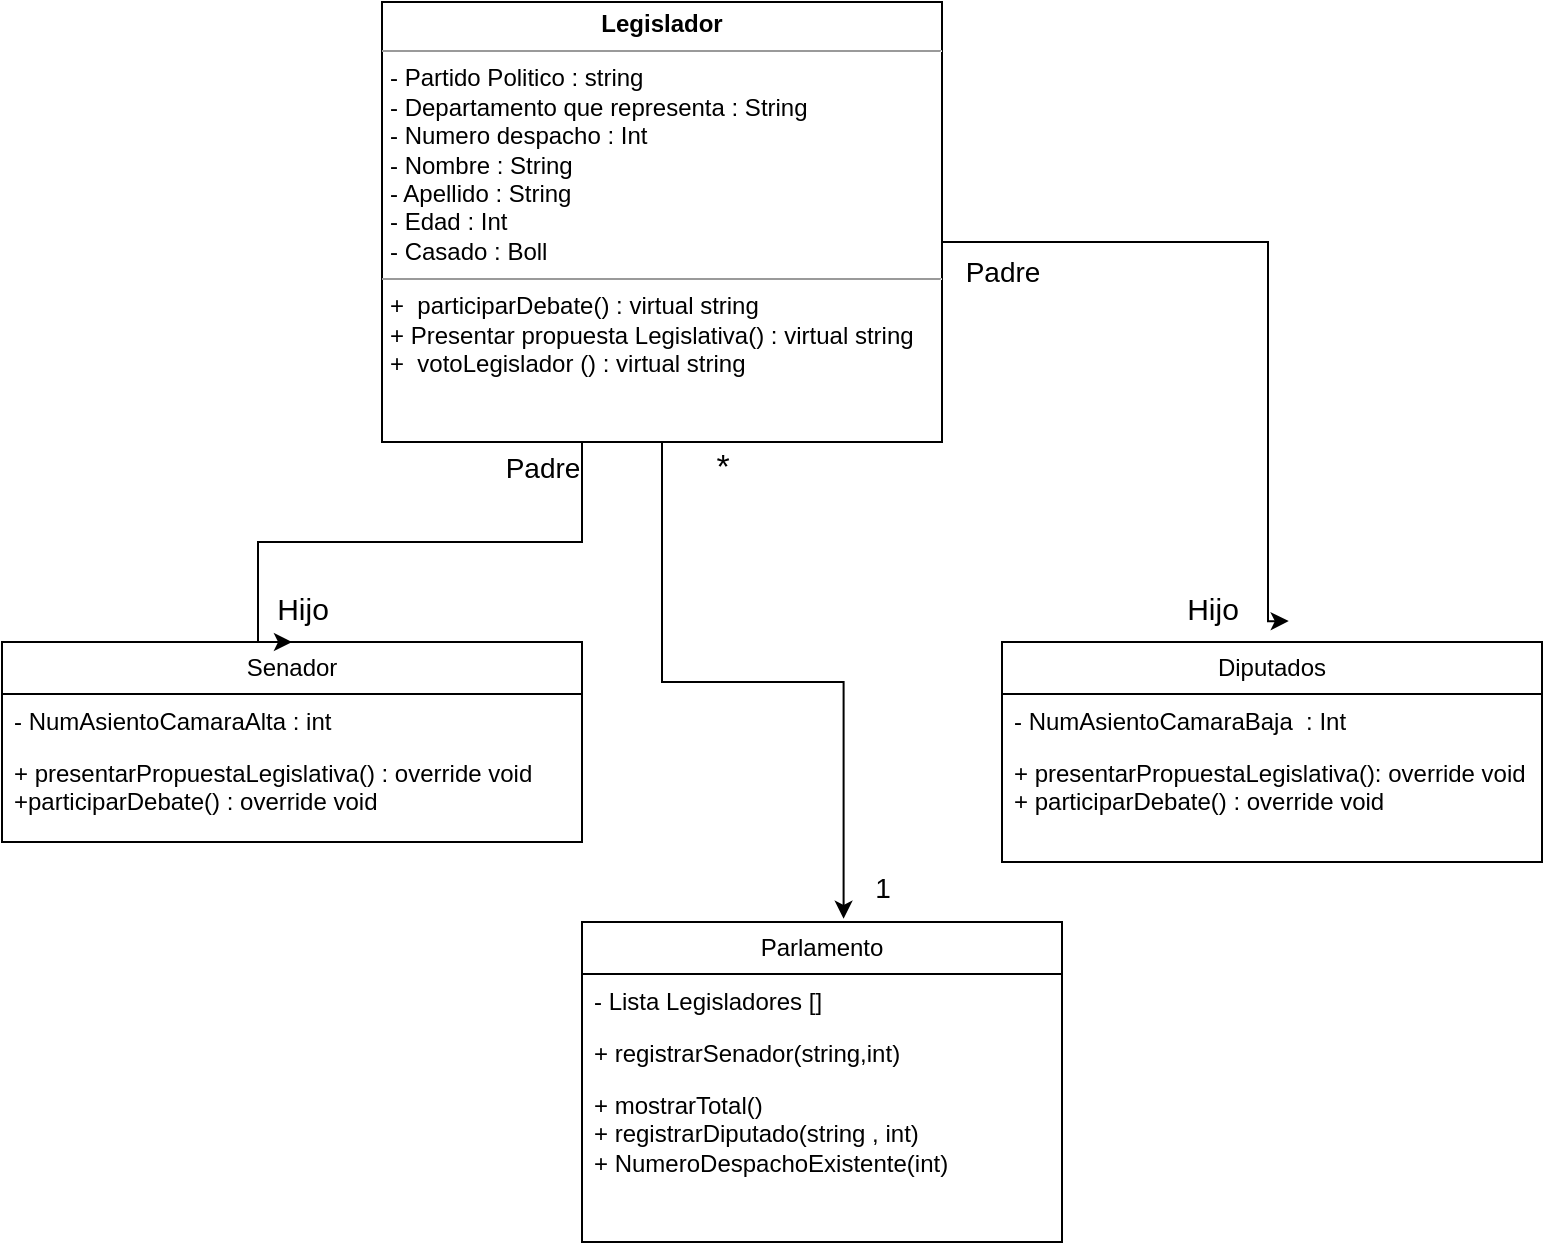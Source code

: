 <mxfile version="21.2.8" type="device">
  <diagram name="Página-1" id="UeT5eWWqkOcsrqtb8AUW">
    <mxGraphModel dx="1036" dy="606" grid="1" gridSize="10" guides="1" tooltips="1" connect="1" arrows="1" fold="1" page="1" pageScale="1" pageWidth="827" pageHeight="1169" math="0" shadow="0">
      <root>
        <mxCell id="0" />
        <mxCell id="1" parent="0" />
        <mxCell id="YwHEZ7aHF4ur9HsxNH-e-43" style="edgeStyle=orthogonalEdgeStyle;rounded=0;orthogonalLoop=1;jettySize=auto;html=1;entryX=0.5;entryY=0;entryDx=0;entryDy=0;" parent="1" source="YwHEZ7aHF4ur9HsxNH-e-18" target="YwHEZ7aHF4ur9HsxNH-e-19" edge="1">
          <mxGeometry relative="1" as="geometry">
            <Array as="points">
              <mxPoint x="330" y="590" />
              <mxPoint x="168" y="590" />
            </Array>
          </mxGeometry>
        </mxCell>
        <mxCell id="YwHEZ7aHF4ur9HsxNH-e-44" style="edgeStyle=orthogonalEdgeStyle;rounded=0;orthogonalLoop=1;jettySize=auto;html=1;entryX=0.531;entryY=-0.095;entryDx=0;entryDy=0;entryPerimeter=0;" parent="1" source="YwHEZ7aHF4ur9HsxNH-e-18" target="YwHEZ7aHF4ur9HsxNH-e-23" edge="1">
          <mxGeometry relative="1" as="geometry">
            <Array as="points">
              <mxPoint x="673" y="440" />
            </Array>
          </mxGeometry>
        </mxCell>
        <mxCell id="YwHEZ7aHF4ur9HsxNH-e-45" style="edgeStyle=orthogonalEdgeStyle;rounded=0;orthogonalLoop=1;jettySize=auto;html=1;entryX=0.545;entryY=-0.01;entryDx=0;entryDy=0;entryPerimeter=0;" parent="1" source="YwHEZ7aHF4ur9HsxNH-e-18" target="YwHEZ7aHF4ur9HsxNH-e-38" edge="1">
          <mxGeometry relative="1" as="geometry" />
        </mxCell>
        <mxCell id="YwHEZ7aHF4ur9HsxNH-e-18" value="&lt;p style=&quot;margin:0px;margin-top:4px;text-align:center;&quot;&gt;&lt;b&gt;Legislador&lt;/b&gt;&lt;/p&gt;&lt;hr size=&quot;1&quot;&gt;&lt;p style=&quot;margin:0px;margin-left:4px;&quot;&gt;- Partido Politico : string&lt;/p&gt;&lt;p style=&quot;margin:0px;margin-left:4px;&quot;&gt;- Departamento que representa : String&lt;/p&gt;&lt;p style=&quot;margin:0px;margin-left:4px;&quot;&gt;- Numero despacho : Int&lt;/p&gt;&lt;p style=&quot;margin:0px;margin-left:4px;&quot;&gt;- Nombre : String&lt;/p&gt;&lt;p style=&quot;margin:0px;margin-left:4px;&quot;&gt;- Apellido : String&lt;/p&gt;&lt;p style=&quot;margin:0px;margin-left:4px;&quot;&gt;- Edad : Int&lt;/p&gt;&lt;p style=&quot;margin:0px;margin-left:4px;&quot;&gt;- Casado : Boll&amp;nbsp;&lt;/p&gt;&lt;hr size=&quot;1&quot;&gt;&lt;p style=&quot;margin:0px;margin-left:4px;&quot;&gt;+&amp;nbsp;&amp;nbsp;participarDebate() : virtual string&lt;/p&gt;&lt;p style=&quot;margin:0px;margin-left:4px;&quot;&gt;+ Presentar propuesta Legislativa() : virtual string&lt;/p&gt;&lt;p style=&quot;margin:0px;margin-left:4px;&quot;&gt;+&amp;nbsp;&amp;nbsp;votoLegislador () : virtual string&amp;nbsp;&lt;/p&gt;&lt;p style=&quot;margin:0px;margin-left:4px;&quot;&gt;&lt;br&gt;&lt;/p&gt;" style="verticalAlign=top;align=left;overflow=fill;fontSize=12;fontFamily=Helvetica;html=1;whiteSpace=wrap;" parent="1" vertex="1">
          <mxGeometry x="230" y="320" width="280" height="220" as="geometry" />
        </mxCell>
        <mxCell id="YwHEZ7aHF4ur9HsxNH-e-19" value="Senador" style="swimlane;fontStyle=0;childLayout=stackLayout;horizontal=1;startSize=26;fillColor=none;horizontalStack=0;resizeParent=1;resizeParentMax=0;resizeLast=0;collapsible=1;marginBottom=0;whiteSpace=wrap;html=1;" parent="1" vertex="1">
          <mxGeometry x="40" y="640" width="290" height="100" as="geometry" />
        </mxCell>
        <mxCell id="YwHEZ7aHF4ur9HsxNH-e-20" value="- NumAsientoCamaraAlta : int" style="text;strokeColor=none;fillColor=none;align=left;verticalAlign=top;spacingLeft=4;spacingRight=4;overflow=hidden;rotatable=0;points=[[0,0.5],[1,0.5]];portConstraint=eastwest;whiteSpace=wrap;html=1;" parent="YwHEZ7aHF4ur9HsxNH-e-19" vertex="1">
          <mxGeometry y="26" width="290" height="26" as="geometry" />
        </mxCell>
        <mxCell id="YwHEZ7aHF4ur9HsxNH-e-21" value="+ presentarPropuestaLegislativa() : override void&lt;br&gt;+participarDebate() : override void" style="text;strokeColor=none;fillColor=none;align=left;verticalAlign=top;spacingLeft=4;spacingRight=4;overflow=hidden;rotatable=0;points=[[0,0.5],[1,0.5]];portConstraint=eastwest;whiteSpace=wrap;html=1;" parent="YwHEZ7aHF4ur9HsxNH-e-19" vertex="1">
          <mxGeometry y="52" width="290" height="48" as="geometry" />
        </mxCell>
        <mxCell id="YwHEZ7aHF4ur9HsxNH-e-23" value="Diputados" style="swimlane;fontStyle=0;childLayout=stackLayout;horizontal=1;startSize=26;fillColor=none;horizontalStack=0;resizeParent=1;resizeParentMax=0;resizeLast=0;collapsible=1;marginBottom=0;whiteSpace=wrap;html=1;" parent="1" vertex="1">
          <mxGeometry x="540" y="640" width="270" height="110" as="geometry" />
        </mxCell>
        <mxCell id="YwHEZ7aHF4ur9HsxNH-e-25" value="- NumAsientoCamaraBaja&amp;nbsp; : Int" style="text;strokeColor=none;fillColor=none;align=left;verticalAlign=top;spacingLeft=4;spacingRight=4;overflow=hidden;rotatable=0;points=[[0,0.5],[1,0.5]];portConstraint=eastwest;whiteSpace=wrap;html=1;" parent="YwHEZ7aHF4ur9HsxNH-e-23" vertex="1">
          <mxGeometry y="26" width="270" height="26" as="geometry" />
        </mxCell>
        <mxCell id="YwHEZ7aHF4ur9HsxNH-e-24" value="+ presentarPropuestaLegislativa(): override void&lt;br&gt;+&amp;nbsp;participarDebate() : override void" style="text;strokeColor=none;fillColor=none;align=left;verticalAlign=top;spacingLeft=4;spacingRight=4;overflow=hidden;rotatable=0;points=[[0,0.5],[1,0.5]];portConstraint=eastwest;whiteSpace=wrap;html=1;" parent="YwHEZ7aHF4ur9HsxNH-e-23" vertex="1">
          <mxGeometry y="52" width="270" height="58" as="geometry" />
        </mxCell>
        <mxCell id="YwHEZ7aHF4ur9HsxNH-e-38" value="Parlamento" style="swimlane;fontStyle=0;childLayout=stackLayout;horizontal=1;startSize=26;fillColor=none;horizontalStack=0;resizeParent=1;resizeParentMax=0;resizeLast=0;collapsible=1;marginBottom=0;whiteSpace=wrap;html=1;" parent="1" vertex="1">
          <mxGeometry x="330" y="780" width="240" height="160" as="geometry" />
        </mxCell>
        <mxCell id="YwHEZ7aHF4ur9HsxNH-e-39" value="- Lista Legisladores []" style="text;strokeColor=none;fillColor=none;align=left;verticalAlign=top;spacingLeft=4;spacingRight=4;overflow=hidden;rotatable=0;points=[[0,0.5],[1,0.5]];portConstraint=eastwest;whiteSpace=wrap;html=1;" parent="YwHEZ7aHF4ur9HsxNH-e-38" vertex="1">
          <mxGeometry y="26" width="240" height="26" as="geometry" />
        </mxCell>
        <mxCell id="YwHEZ7aHF4ur9HsxNH-e-41" value="+ registrarSenador(string,int)" style="text;strokeColor=none;fillColor=none;align=left;verticalAlign=top;spacingLeft=4;spacingRight=4;overflow=hidden;rotatable=0;points=[[0,0.5],[1,0.5]];portConstraint=eastwest;whiteSpace=wrap;html=1;" parent="YwHEZ7aHF4ur9HsxNH-e-38" vertex="1">
          <mxGeometry y="52" width="240" height="26" as="geometry" />
        </mxCell>
        <mxCell id="YwHEZ7aHF4ur9HsxNH-e-53" value="+ mostrarTotal()&amp;nbsp;&lt;br&gt;+&amp;nbsp;registrarDiputado(string , int)&lt;br&gt;+&amp;nbsp;NumeroDespachoExistente(int)&lt;br&gt;&amp;nbsp;" style="text;strokeColor=none;fillColor=none;align=left;verticalAlign=top;spacingLeft=4;spacingRight=4;overflow=hidden;rotatable=0;points=[[0,0.5],[1,0.5]];portConstraint=eastwest;whiteSpace=wrap;html=1;" parent="YwHEZ7aHF4ur9HsxNH-e-38" vertex="1">
          <mxGeometry y="78" width="240" height="82" as="geometry" />
        </mxCell>
        <mxCell id="YwHEZ7aHF4ur9HsxNH-e-46" value="&lt;font style=&quot;font-size: 15px;&quot;&gt;Hijo&lt;/font&gt;" style="text;html=1;align=center;verticalAlign=middle;resizable=0;points=[];autosize=1;strokeColor=none;fillColor=none;" parent="1" vertex="1">
          <mxGeometry x="165" y="608" width="50" height="30" as="geometry" />
        </mxCell>
        <mxCell id="YwHEZ7aHF4ur9HsxNH-e-47" value="&lt;font style=&quot;font-size: 14px;&quot;&gt;Padre&lt;/font&gt;" style="text;html=1;align=center;verticalAlign=middle;resizable=0;points=[];autosize=1;strokeColor=none;fillColor=none;" parent="1" vertex="1">
          <mxGeometry x="280" y="538" width="60" height="30" as="geometry" />
        </mxCell>
        <mxCell id="YwHEZ7aHF4ur9HsxNH-e-49" value="&lt;font style=&quot;font-size: 14px;&quot;&gt;Padre&lt;/font&gt;" style="text;html=1;align=center;verticalAlign=middle;resizable=0;points=[];autosize=1;strokeColor=none;fillColor=none;" parent="1" vertex="1">
          <mxGeometry x="510" y="440" width="60" height="30" as="geometry" />
        </mxCell>
        <mxCell id="YwHEZ7aHF4ur9HsxNH-e-50" value="&lt;font style=&quot;font-size: 15px;&quot;&gt;Hijo&lt;/font&gt;" style="text;html=1;align=center;verticalAlign=middle;resizable=0;points=[];autosize=1;strokeColor=none;fillColor=none;" parent="1" vertex="1">
          <mxGeometry x="620" y="608" width="50" height="30" as="geometry" />
        </mxCell>
        <mxCell id="YwHEZ7aHF4ur9HsxNH-e-51" value="&lt;font style=&quot;font-size: 14px;&quot;&gt;1&lt;/font&gt;" style="text;html=1;align=center;verticalAlign=middle;resizable=0;points=[];autosize=1;strokeColor=none;fillColor=none;" parent="1" vertex="1">
          <mxGeometry x="465" y="748" width="30" height="30" as="geometry" />
        </mxCell>
        <mxCell id="YwHEZ7aHF4ur9HsxNH-e-52" value="&lt;font style=&quot;font-size: 17px;&quot;&gt;*&lt;/font&gt;" style="text;html=1;align=center;verticalAlign=middle;resizable=0;points=[];autosize=1;strokeColor=none;fillColor=none;" parent="1" vertex="1">
          <mxGeometry x="385" y="538" width="30" height="30" as="geometry" />
        </mxCell>
      </root>
    </mxGraphModel>
  </diagram>
</mxfile>
